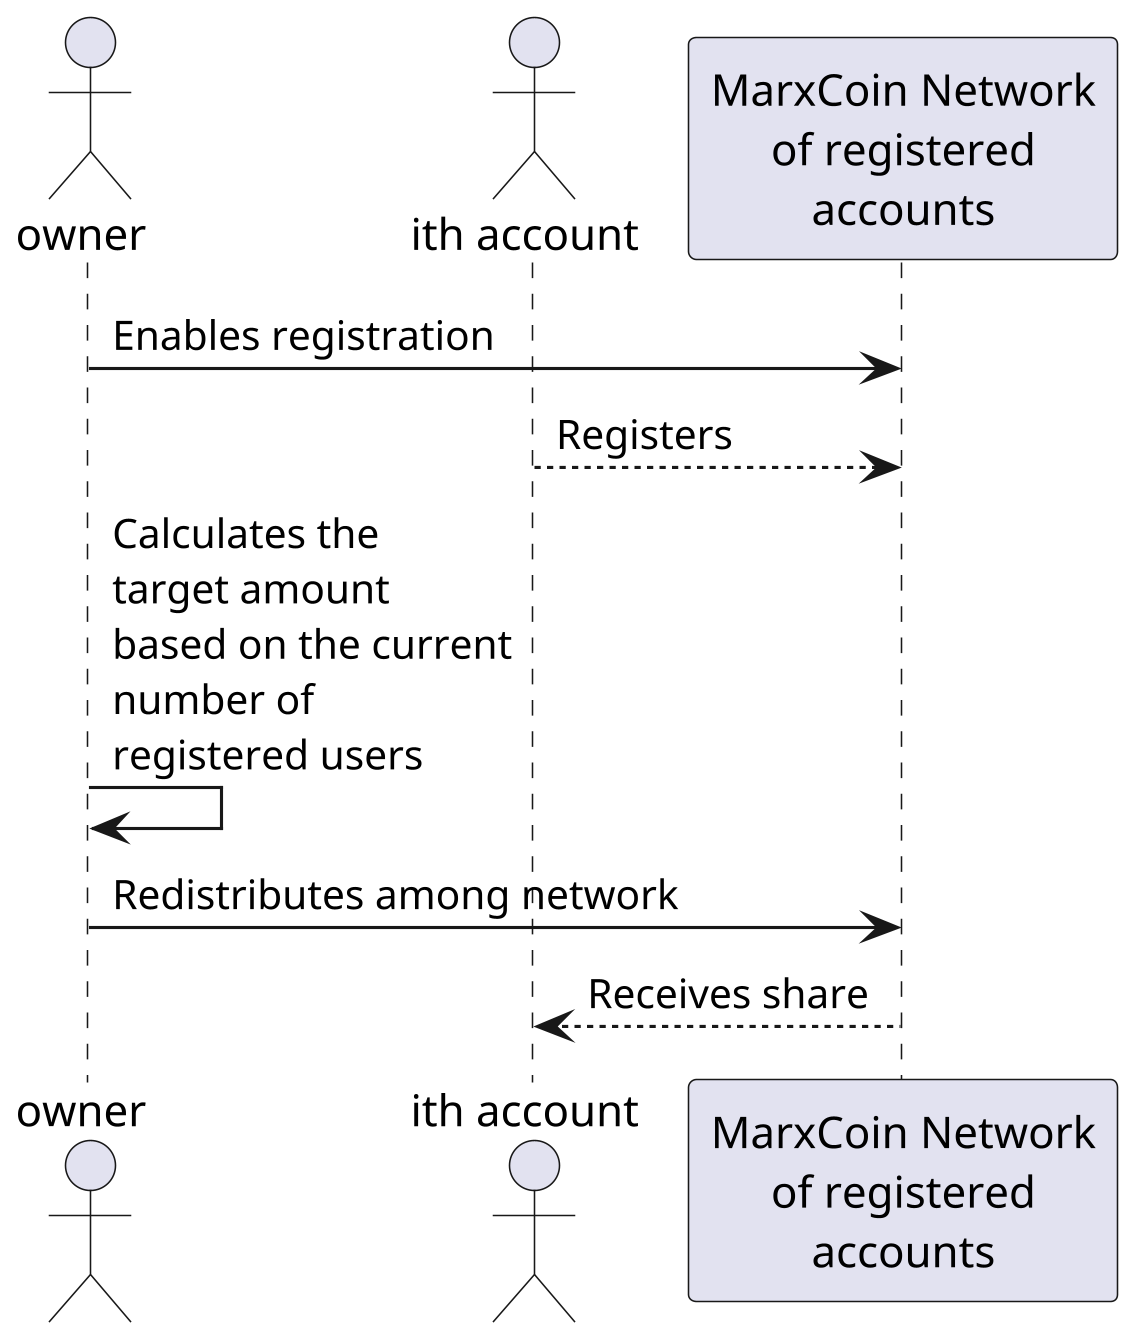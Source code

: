 @startuml
skinparam dpi 300

actor owner as o
actor "ith account" as acc
participant "MarxCoin Network\nof registered\naccounts" as mc

o -> mc : Enables registration
acc --> mc : Registers
o -> o : Calculates the\ntarget amount\nbased on the current\nnumber of\nregistered users
o -> mc : Redistributes among network
mc --> acc : Receives share

@enduml

